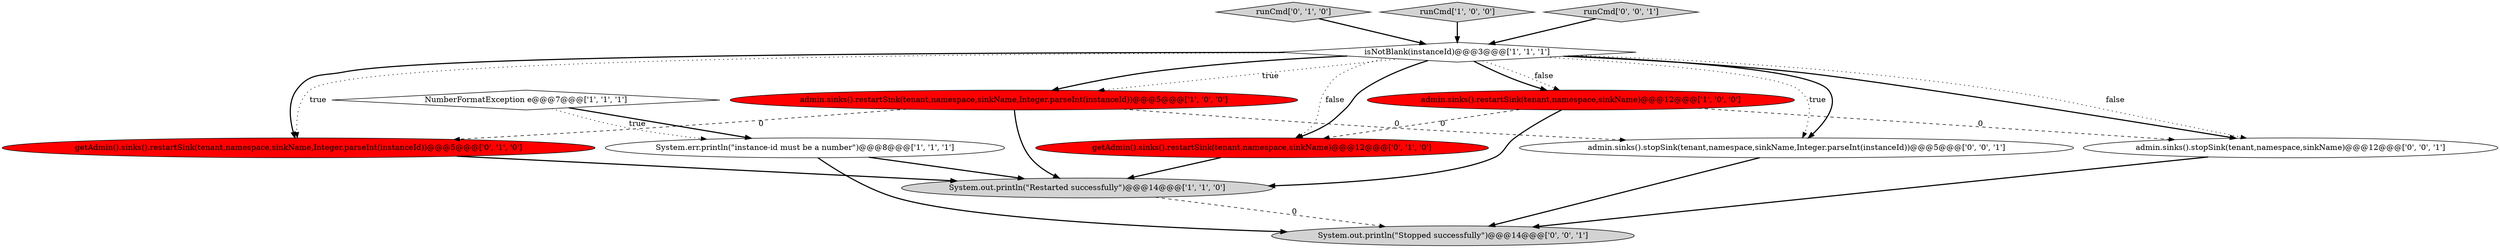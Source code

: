digraph {
0 [style = filled, label = "admin.sinks().restartSink(tenant,namespace,sinkName,Integer.parseInt(instanceId))@@@5@@@['1', '0', '0']", fillcolor = red, shape = ellipse image = "AAA1AAABBB1BBB"];
8 [style = filled, label = "getAdmin().sinks().restartSink(tenant,namespace,sinkName)@@@12@@@['0', '1', '0']", fillcolor = red, shape = ellipse image = "AAA1AAABBB2BBB"];
1 [style = filled, label = "NumberFormatException e@@@7@@@['1', '1', '1']", fillcolor = white, shape = diamond image = "AAA0AAABBB1BBB"];
9 [style = filled, label = "runCmd['0', '1', '0']", fillcolor = lightgray, shape = diamond image = "AAA0AAABBB2BBB"];
5 [style = filled, label = "System.out.println(\"Restarted successfully\")@@@14@@@['1', '1', '0']", fillcolor = lightgray, shape = ellipse image = "AAA0AAABBB1BBB"];
6 [style = filled, label = "runCmd['1', '0', '0']", fillcolor = lightgray, shape = diamond image = "AAA0AAABBB1BBB"];
10 [style = filled, label = "admin.sinks().stopSink(tenant,namespace,sinkName,Integer.parseInt(instanceId))@@@5@@@['0', '0', '1']", fillcolor = white, shape = ellipse image = "AAA0AAABBB3BBB"];
12 [style = filled, label = "runCmd['0', '0', '1']", fillcolor = lightgray, shape = diamond image = "AAA0AAABBB3BBB"];
11 [style = filled, label = "admin.sinks().stopSink(tenant,namespace,sinkName)@@@12@@@['0', '0', '1']", fillcolor = white, shape = ellipse image = "AAA0AAABBB3BBB"];
7 [style = filled, label = "getAdmin().sinks().restartSink(tenant,namespace,sinkName,Integer.parseInt(instanceId))@@@5@@@['0', '1', '0']", fillcolor = red, shape = ellipse image = "AAA1AAABBB2BBB"];
3 [style = filled, label = "isNotBlank(instanceId)@@@3@@@['1', '1', '1']", fillcolor = white, shape = diamond image = "AAA0AAABBB1BBB"];
13 [style = filled, label = "System.out.println(\"Stopped successfully\")@@@14@@@['0', '0', '1']", fillcolor = lightgray, shape = ellipse image = "AAA0AAABBB3BBB"];
4 [style = filled, label = "System.err.println(\"instance-id must be a number\")@@@8@@@['1', '1', '1']", fillcolor = white, shape = ellipse image = "AAA0AAABBB1BBB"];
2 [style = filled, label = "admin.sinks().restartSink(tenant,namespace,sinkName)@@@12@@@['1', '0', '0']", fillcolor = red, shape = ellipse image = "AAA1AAABBB1BBB"];
5->13 [style = dashed, label="0"];
6->3 [style = bold, label=""];
1->4 [style = bold, label=""];
3->7 [style = dotted, label="true"];
3->10 [style = dotted, label="true"];
4->13 [style = bold, label=""];
3->11 [style = bold, label=""];
1->4 [style = dotted, label="true"];
3->8 [style = dotted, label="false"];
2->8 [style = dashed, label="0"];
0->10 [style = dashed, label="0"];
3->0 [style = bold, label=""];
3->10 [style = bold, label=""];
7->5 [style = bold, label=""];
3->2 [style = bold, label=""];
8->5 [style = bold, label=""];
3->7 [style = bold, label=""];
10->13 [style = bold, label=""];
3->11 [style = dotted, label="false"];
3->8 [style = bold, label=""];
11->13 [style = bold, label=""];
3->0 [style = dotted, label="true"];
9->3 [style = bold, label=""];
2->11 [style = dashed, label="0"];
12->3 [style = bold, label=""];
0->7 [style = dashed, label="0"];
3->2 [style = dotted, label="false"];
4->5 [style = bold, label=""];
0->5 [style = bold, label=""];
2->5 [style = bold, label=""];
}
